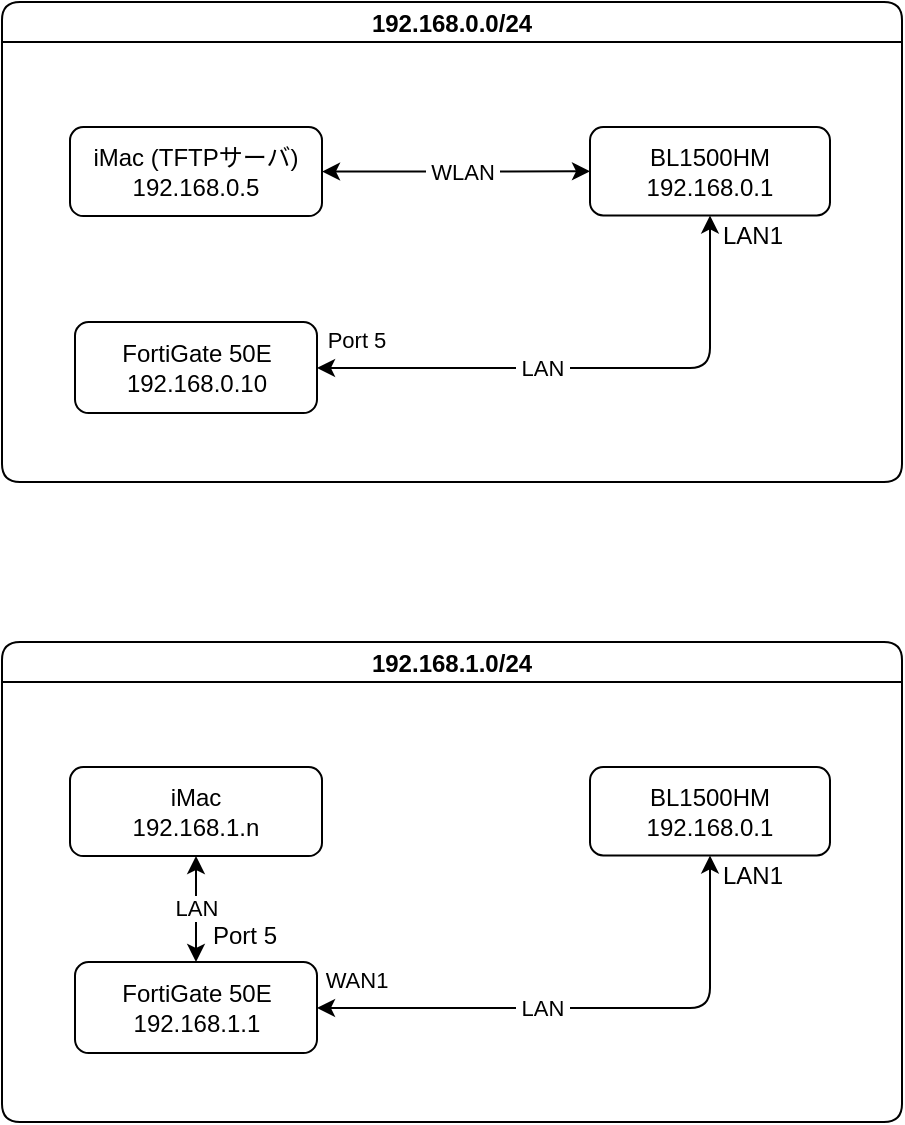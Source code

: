 <mxfile version="28.1.2">
  <diagram name="ページ1" id="Zo1WjbqABF_xzE2NxIOl">
    <mxGraphModel dx="2842" dy="1126" grid="1" gridSize="10" guides="1" tooltips="1" connect="1" arrows="1" fold="1" page="1" pageScale="1" pageWidth="827" pageHeight="1169" math="0" shadow="0">
      <root>
        <mxCell id="0" />
        <mxCell id="1" parent="0" />
        <mxCell id="QWaBHHsbd7KOMMApe-6u-146" value="" style="group" parent="1" vertex="1" connectable="0">
          <mxGeometry x="-800" y="40" width="450" height="240" as="geometry" />
        </mxCell>
        <mxCell id="QWaBHHsbd7KOMMApe-6u-1" value="192.168.0.0/24" style="swimlane;startSize=20;horizontal=1;containerType=tree;newEdgeStyle={&quot;edgeStyle&quot;:&quot;elbowEdgeStyle&quot;,&quot;startArrow&quot;:&quot;none&quot;,&quot;endArrow&quot;:&quot;none&quot;};fillStyle=auto;movable=1;resizable=1;rotatable=1;deletable=1;editable=1;locked=0;connectable=1;labelBackgroundColor=none;labelBorderColor=none;rounded=1;container=0;" parent="QWaBHHsbd7KOMMApe-6u-146" vertex="1">
          <mxGeometry width="450" height="240" as="geometry">
            <mxRectangle x="30" y="520" width="120" height="30" as="alternateBounds" />
          </mxGeometry>
        </mxCell>
        <UserObject label="&lt;font style=&quot;vertical-align: inherit;&quot;&gt;&lt;font style=&quot;vertical-align: inherit;&quot;&gt;BL1500HM&lt;/font&gt;&lt;/font&gt;&lt;div&gt;&lt;font style=&quot;vertical-align: inherit;&quot;&gt;&lt;font style=&quot;vertical-align: inherit;&quot;&gt;192.168.0.1&lt;/font&gt;&lt;/font&gt;&lt;/div&gt;" treeRoot="1" id="QWaBHHsbd7KOMMApe-6u-38">
          <mxCell style="whiteSpace=wrap;html=1;align=center;treeFolding=1;treeMoving=1;newEdgeStyle={&quot;edgeStyle&quot;:&quot;elbowEdgeStyle&quot;,&quot;startArrow&quot;:&quot;none&quot;,&quot;endArrow&quot;:&quot;none&quot;};verticalAlign=middle;movable=1;resizable=1;rotatable=1;deletable=1;editable=1;locked=0;connectable=1;labelBackgroundColor=none;labelBorderColor=none;rounded=1;" parent="QWaBHHsbd7KOMMApe-6u-146" vertex="1">
            <mxGeometry x="294" y="62.548" width="120" height="44.172" as="geometry" />
          </mxCell>
        </UserObject>
        <mxCell id="QWaBHHsbd7KOMMApe-6u-48" style="edgeStyle=elbowEdgeStyle;rounded=0;orthogonalLoop=1;jettySize=auto;html=1;startArrow=none;endArrow=none;entryX=0.5;entryY=0;entryDx=0;entryDy=0;labelBackgroundColor=none;fontColor=default;" parent="QWaBHHsbd7KOMMApe-6u-146" edge="1">
          <mxGeometry relative="1" as="geometry">
            <mxPoint x="84" y="129" as="sourcePoint" />
            <mxPoint x="84" y="129" as="targetPoint" />
          </mxGeometry>
        </mxCell>
        <mxCell id="QWaBHHsbd7KOMMApe-6u-138" value="" style="edgeStyle=elbowEdgeStyle;elbow=vertical;sourcePerimeterSpacing=0;targetPerimeterSpacing=0;startArrow=classic;endArrow=classic;rounded=1;curved=0;fontFamily=Helvetica;fontSize=12;fontColor=default;exitX=0.5;exitY=1;exitDx=0;exitDy=0;entryX=1;entryY=0.5;entryDx=0;entryDy=0;labelBackgroundColor=none;labelBorderColor=none;startFill=1;endFill=1;" parent="QWaBHHsbd7KOMMApe-6u-146" source="QWaBHHsbd7KOMMApe-6u-38" target="QWaBHHsbd7KOMMApe-6u-36" edge="1">
          <mxGeometry relative="1" as="geometry">
            <mxPoint x="304" y="95" as="sourcePoint" />
            <mxPoint x="167" y="73" as="targetPoint" />
            <Array as="points">
              <mxPoint x="320" y="183" />
            </Array>
          </mxGeometry>
        </mxCell>
        <mxCell id="QWaBHHsbd7KOMMApe-6u-139" value="&amp;nbsp;LAN&amp;nbsp;" style="edgeLabel;html=1;align=center;verticalAlign=middle;resizable=0;points=[];labelBackgroundColor=default;" parent="QWaBHHsbd7KOMMApe-6u-138" vertex="1" connectable="0">
          <mxGeometry x="0.316" y="-1" relative="1" as="geometry">
            <mxPoint x="19" y="1" as="offset" />
          </mxGeometry>
        </mxCell>
        <mxCell id="QWaBHHsbd7KOMMApe-6u-17" value="LAN1" style="edgeLabel;html=1;align=center;verticalAlign=middle;resizable=0;points=[];fontFamily=Helvetica;fontSize=12;labelBackgroundColor=none;labelBorderColor=none;rounded=1;" parent="QWaBHHsbd7KOMMApe-6u-146" vertex="1" connectable="0">
          <mxGeometry x="384" y="130" as="geometry">
            <mxPoint x="-9" y="-13" as="offset" />
          </mxGeometry>
        </mxCell>
        <mxCell id="QWaBHHsbd7KOMMApe-6u-45" value="" style="edgeStyle=elbowEdgeStyle;elbow=horizontal;sourcePerimeterSpacing=0;targetPerimeterSpacing=0;startArrow=classic;endArrow=classic;rounded=1;curved=0;fontFamily=Helvetica;fontSize=12;fontColor=default;exitX=1;exitY=0.5;exitDx=0;exitDy=0;entryX=0;entryY=0.5;entryDx=0;entryDy=0;labelBackgroundColor=none;labelBorderColor=none;startFill=1;endFill=1;" parent="QWaBHHsbd7KOMMApe-6u-146" source="QWaBHHsbd7KOMMApe-6u-44" target="QWaBHHsbd7KOMMApe-6u-38" edge="1">
          <mxGeometry relative="1" as="geometry">
            <mxPoint x="40" y="33" as="sourcePoint" />
            <mxPoint x="204" y="85" as="targetPoint" />
            <Array as="points" />
          </mxGeometry>
        </mxCell>
        <mxCell id="QWaBHHsbd7KOMMApe-6u-145" value="&amp;nbsp;WLAN&amp;nbsp;" style="edgeLabel;html=1;align=center;verticalAlign=middle;resizable=0;points=[];labelBackgroundColor=default;" parent="QWaBHHsbd7KOMMApe-6u-45" vertex="1" connectable="0">
          <mxGeometry x="-0.094" relative="1" as="geometry">
            <mxPoint x="9" as="offset" />
          </mxGeometry>
        </mxCell>
        <UserObject label="FortiGate 50E&lt;div&gt;192.168.0.10&lt;/div&gt;" treeRoot="1" id="QWaBHHsbd7KOMMApe-6u-36">
          <mxCell style="whiteSpace=wrap;html=1;align=center;treeFolding=1;treeMoving=1;newEdgeStyle={&quot;edgeStyle&quot;:&quot;elbowEdgeStyle&quot;,&quot;startArrow&quot;:&quot;none&quot;,&quot;endArrow&quot;:&quot;none&quot;};verticalAlign=middle;movable=1;resizable=1;rotatable=1;deletable=1;editable=1;locked=0;connectable=1;labelBackgroundColor=none;labelBorderColor=none;rounded=1;" parent="QWaBHHsbd7KOMMApe-6u-146" vertex="1">
            <mxGeometry x="36.5" y="159.998" width="121" height="45.55" as="geometry" />
          </mxCell>
        </UserObject>
        <mxCell id="QWaBHHsbd7KOMMApe-6u-44" value="iMac (TFTPサーバ)&lt;div&gt;192.168.0.5&lt;/div&gt;" style="whiteSpace=wrap;html=1;align=center;verticalAlign=middle;treeFolding=1;treeMoving=1;newEdgeStyle={&quot;edgeStyle&quot;:&quot;elbowEdgeStyle&quot;,&quot;startArrow&quot;:&quot;none&quot;,&quot;endArrow&quot;:&quot;none&quot;};fontFamily=Helvetica;fontSize=12;labelBackgroundColor=none;labelBorderColor=none;rounded=1;" parent="QWaBHHsbd7KOMMApe-6u-146" vertex="1">
          <mxGeometry x="34" y="62.55" width="126" height="44.45" as="geometry" />
        </mxCell>
        <mxCell id="QWaBHHsbd7KOMMApe-6u-147" value="Port 5" style="edgeLabel;html=1;align=center;verticalAlign=middle;resizable=0;points=[];labelBackgroundColor=default;" parent="1" vertex="1" connectable="0">
          <mxGeometry x="-520.0" y="235" as="geometry">
            <mxPoint x="-103" y="-26" as="offset" />
          </mxGeometry>
        </mxCell>
        <mxCell id="u_4x-8XvFpc8--7nfBTp-14" value="" style="group" vertex="1" connectable="0" parent="1">
          <mxGeometry x="-800" y="360" width="450" height="240" as="geometry" />
        </mxCell>
        <mxCell id="u_4x-8XvFpc8--7nfBTp-15" value="192.168.1.0/24" style="swimlane;startSize=20;horizontal=1;containerType=tree;newEdgeStyle={&quot;edgeStyle&quot;:&quot;elbowEdgeStyle&quot;,&quot;startArrow&quot;:&quot;none&quot;,&quot;endArrow&quot;:&quot;none&quot;};fillStyle=auto;movable=1;resizable=1;rotatable=1;deletable=1;editable=1;locked=0;connectable=1;labelBackgroundColor=none;labelBorderColor=none;rounded=1;container=0;" vertex="1" parent="u_4x-8XvFpc8--7nfBTp-14">
          <mxGeometry width="450" height="240" as="geometry">
            <mxRectangle x="30" y="520" width="120" height="30" as="alternateBounds" />
          </mxGeometry>
        </mxCell>
        <mxCell id="u_4x-8XvFpc8--7nfBTp-26" value="Port 5" style="edgeLabel;html=1;align=center;verticalAlign=middle;resizable=0;points=[];fontFamily=Helvetica;fontSize=12;labelBackgroundColor=none;labelBorderColor=none;rounded=1;arcSize=50;" vertex="1" connectable="0" parent="u_4x-8XvFpc8--7nfBTp-15">
          <mxGeometry x="130" y="160" as="geometry">
            <mxPoint x="-9" y="-13" as="offset" />
          </mxGeometry>
        </mxCell>
        <UserObject label="&lt;font style=&quot;vertical-align: inherit;&quot;&gt;&lt;font style=&quot;vertical-align: inherit;&quot;&gt;BL1500HM&lt;/font&gt;&lt;/font&gt;&lt;div&gt;&lt;font style=&quot;vertical-align: inherit;&quot;&gt;&lt;font style=&quot;vertical-align: inherit;&quot;&gt;192.168.0.1&lt;/font&gt;&lt;/font&gt;&lt;/div&gt;" treeRoot="1" id="u_4x-8XvFpc8--7nfBTp-16">
          <mxCell style="whiteSpace=wrap;html=1;align=center;treeFolding=1;treeMoving=1;newEdgeStyle={&quot;edgeStyle&quot;:&quot;elbowEdgeStyle&quot;,&quot;startArrow&quot;:&quot;none&quot;,&quot;endArrow&quot;:&quot;none&quot;};verticalAlign=middle;movable=1;resizable=1;rotatable=1;deletable=1;editable=1;locked=0;connectable=1;labelBackgroundColor=none;labelBorderColor=none;rounded=1;" vertex="1" parent="u_4x-8XvFpc8--7nfBTp-14">
            <mxGeometry x="294" y="62.548" width="120" height="44.172" as="geometry" />
          </mxCell>
        </UserObject>
        <mxCell id="u_4x-8XvFpc8--7nfBTp-17" style="edgeStyle=elbowEdgeStyle;rounded=0;orthogonalLoop=1;jettySize=auto;html=1;startArrow=none;endArrow=none;entryX=0.5;entryY=0;entryDx=0;entryDy=0;labelBackgroundColor=none;fontColor=default;" edge="1" parent="u_4x-8XvFpc8--7nfBTp-14">
          <mxGeometry relative="1" as="geometry">
            <mxPoint x="84" y="129" as="sourcePoint" />
            <mxPoint x="84" y="129" as="targetPoint" />
          </mxGeometry>
        </mxCell>
        <mxCell id="u_4x-8XvFpc8--7nfBTp-18" value="" style="edgeStyle=elbowEdgeStyle;elbow=vertical;sourcePerimeterSpacing=0;targetPerimeterSpacing=0;startArrow=classic;endArrow=classic;rounded=1;curved=0;fontFamily=Helvetica;fontSize=12;fontColor=default;exitX=0.5;exitY=1;exitDx=0;exitDy=0;entryX=1;entryY=0.5;entryDx=0;entryDy=0;labelBackgroundColor=none;labelBorderColor=none;startFill=1;endFill=1;" edge="1" parent="u_4x-8XvFpc8--7nfBTp-14" source="u_4x-8XvFpc8--7nfBTp-16" target="u_4x-8XvFpc8--7nfBTp-23">
          <mxGeometry relative="1" as="geometry">
            <mxPoint x="304" y="95" as="sourcePoint" />
            <mxPoint x="167" y="73" as="targetPoint" />
            <Array as="points">
              <mxPoint x="320" y="183" />
            </Array>
          </mxGeometry>
        </mxCell>
        <mxCell id="u_4x-8XvFpc8--7nfBTp-19" value="&amp;nbsp;LAN&amp;nbsp;" style="edgeLabel;html=1;align=center;verticalAlign=middle;resizable=0;points=[];labelBackgroundColor=default;" vertex="1" connectable="0" parent="u_4x-8XvFpc8--7nfBTp-18">
          <mxGeometry x="0.316" y="-1" relative="1" as="geometry">
            <mxPoint x="19" y="1" as="offset" />
          </mxGeometry>
        </mxCell>
        <mxCell id="u_4x-8XvFpc8--7nfBTp-20" value="LAN1" style="edgeLabel;html=1;align=center;verticalAlign=middle;resizable=0;points=[];fontFamily=Helvetica;fontSize=12;labelBackgroundColor=none;labelBorderColor=none;rounded=1;" vertex="1" connectable="0" parent="u_4x-8XvFpc8--7nfBTp-14">
          <mxGeometry x="384" y="130" as="geometry">
            <mxPoint x="-9" y="-13" as="offset" />
          </mxGeometry>
        </mxCell>
        <mxCell id="u_4x-8XvFpc8--7nfBTp-21" value="" style="elbow=horizontal;sourcePerimeterSpacing=0;targetPerimeterSpacing=0;startArrow=classic;endArrow=classic;rounded=0;fontFamily=Helvetica;fontSize=12;fontColor=default;exitX=0.5;exitY=1;exitDx=0;exitDy=0;entryX=0.5;entryY=0;entryDx=0;entryDy=0;labelBackgroundColor=none;labelBorderColor=none;startFill=1;endFill=1;" edge="1" parent="u_4x-8XvFpc8--7nfBTp-14" source="u_4x-8XvFpc8--7nfBTp-24" target="u_4x-8XvFpc8--7nfBTp-23">
          <mxGeometry relative="1" as="geometry">
            <mxPoint x="40" y="33" as="sourcePoint" />
            <mxPoint x="204" y="85" as="targetPoint" />
          </mxGeometry>
        </mxCell>
        <mxCell id="u_4x-8XvFpc8--7nfBTp-22" value="LAN" style="edgeLabel;html=1;align=center;verticalAlign=middle;resizable=0;points=[];labelBackgroundColor=default;" vertex="1" connectable="0" parent="u_4x-8XvFpc8--7nfBTp-21">
          <mxGeometry x="-0.094" relative="1" as="geometry">
            <mxPoint y="2" as="offset" />
          </mxGeometry>
        </mxCell>
        <UserObject label="FortiGate 50E&lt;div&gt;192.168.1.1&lt;/div&gt;" treeRoot="1" id="u_4x-8XvFpc8--7nfBTp-23">
          <mxCell style="whiteSpace=wrap;html=1;align=center;treeFolding=1;treeMoving=1;newEdgeStyle={&quot;edgeStyle&quot;:&quot;elbowEdgeStyle&quot;,&quot;startArrow&quot;:&quot;none&quot;,&quot;endArrow&quot;:&quot;none&quot;};verticalAlign=middle;movable=1;resizable=1;rotatable=1;deletable=1;editable=1;locked=0;connectable=1;labelBackgroundColor=none;labelBorderColor=none;rounded=1;" vertex="1" parent="u_4x-8XvFpc8--7nfBTp-14">
            <mxGeometry x="36.5" y="159.998" width="121" height="45.55" as="geometry" />
          </mxCell>
        </UserObject>
        <mxCell id="u_4x-8XvFpc8--7nfBTp-24" value="iMac&lt;div&gt;192.168.1.n&lt;/div&gt;" style="whiteSpace=wrap;html=1;align=center;verticalAlign=middle;treeFolding=1;treeMoving=1;newEdgeStyle={&quot;edgeStyle&quot;:&quot;elbowEdgeStyle&quot;,&quot;startArrow&quot;:&quot;none&quot;,&quot;endArrow&quot;:&quot;none&quot;};fontFamily=Helvetica;fontSize=12;labelBackgroundColor=none;labelBorderColor=none;rounded=1;" vertex="1" parent="u_4x-8XvFpc8--7nfBTp-14">
          <mxGeometry x="34" y="62.55" width="126" height="44.45" as="geometry" />
        </mxCell>
        <mxCell id="u_4x-8XvFpc8--7nfBTp-25" value="WAN1" style="edgeLabel;html=1;align=center;verticalAlign=middle;resizable=0;points=[];labelBackgroundColor=default;" vertex="1" connectable="0" parent="1">
          <mxGeometry x="-520.0" y="555" as="geometry">
            <mxPoint x="-103" y="-26" as="offset" />
          </mxGeometry>
        </mxCell>
      </root>
    </mxGraphModel>
  </diagram>
</mxfile>
